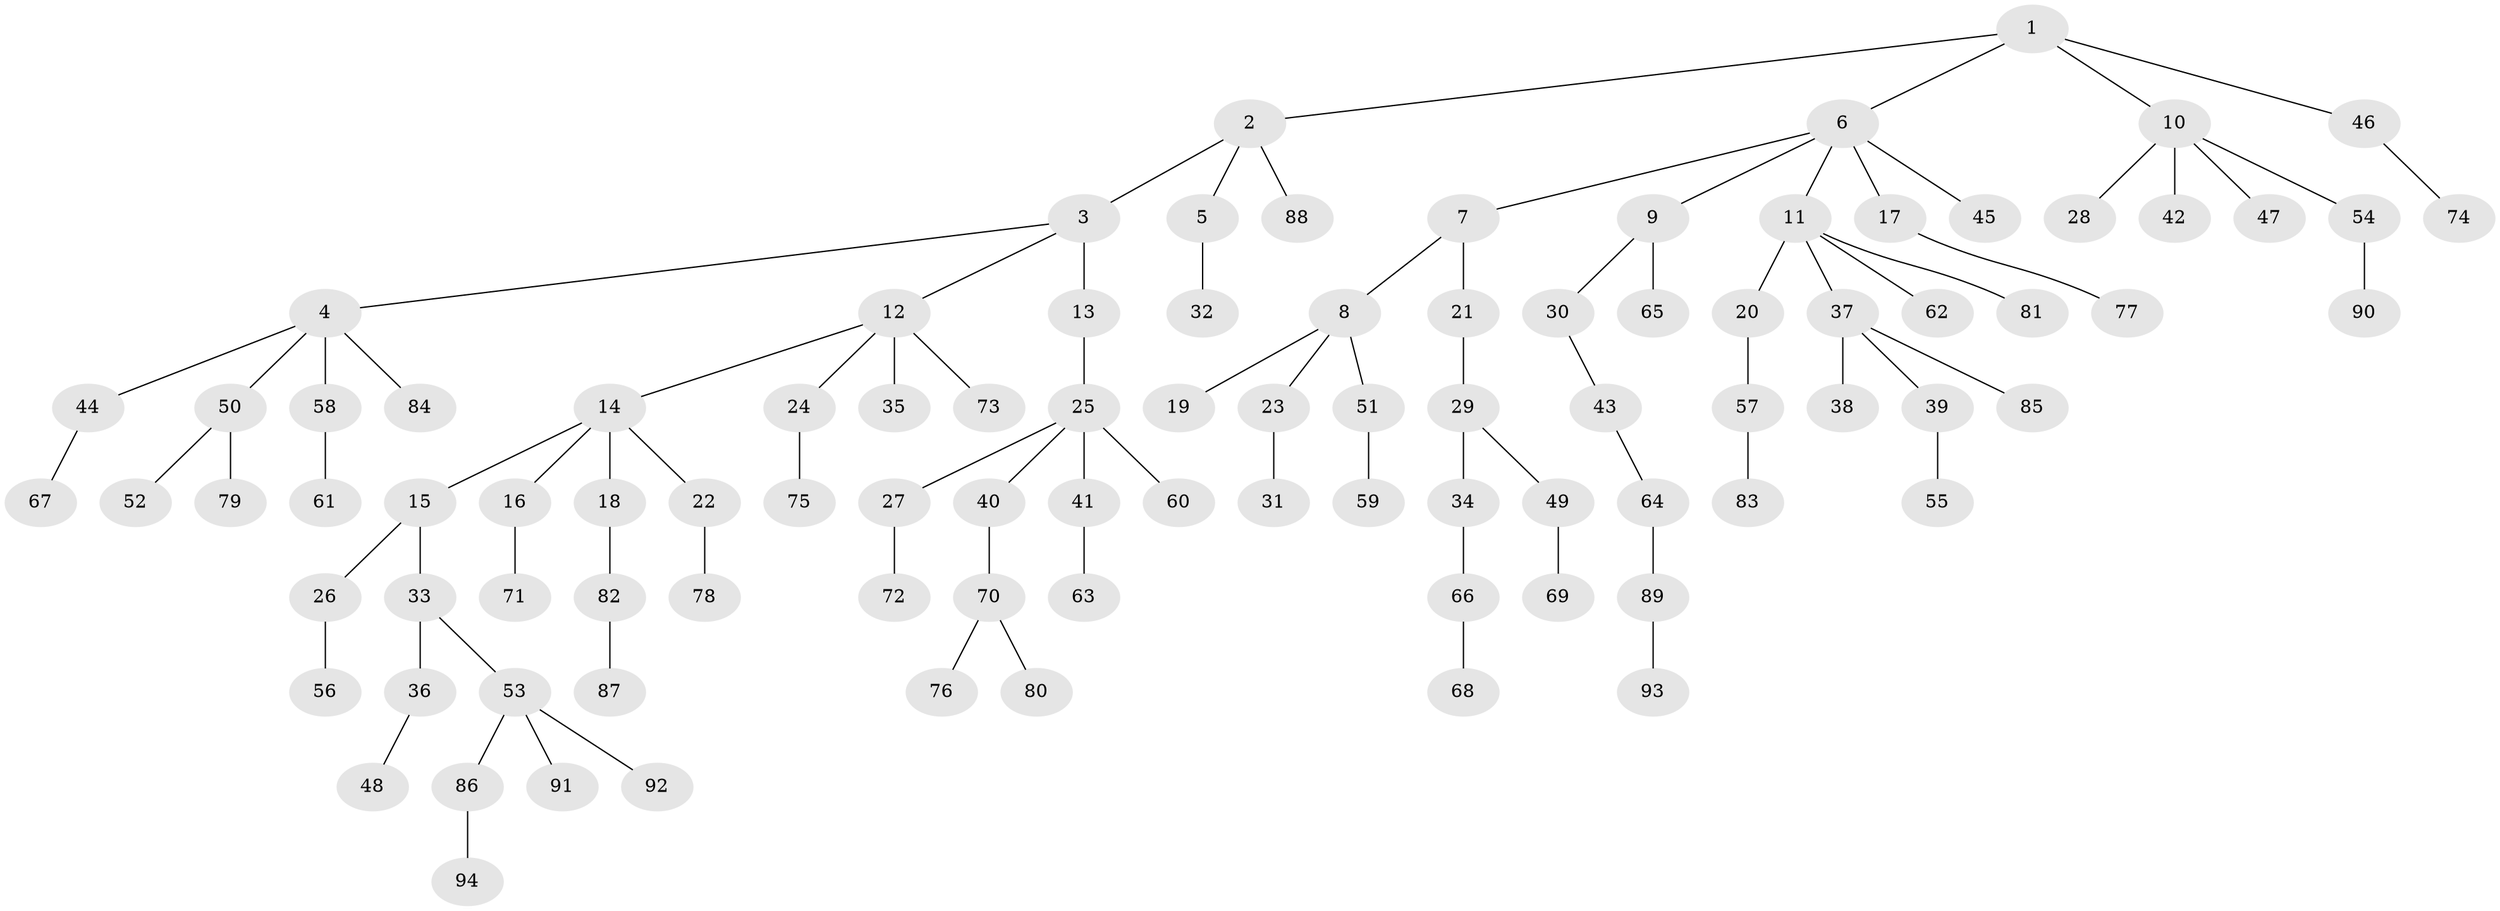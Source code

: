 // Generated by graph-tools (version 1.1) at 2025/02/03/09/25 03:02:30]
// undirected, 94 vertices, 93 edges
graph export_dot {
graph [start="1"]
  node [color=gray90,style=filled];
  1;
  2;
  3;
  4;
  5;
  6;
  7;
  8;
  9;
  10;
  11;
  12;
  13;
  14;
  15;
  16;
  17;
  18;
  19;
  20;
  21;
  22;
  23;
  24;
  25;
  26;
  27;
  28;
  29;
  30;
  31;
  32;
  33;
  34;
  35;
  36;
  37;
  38;
  39;
  40;
  41;
  42;
  43;
  44;
  45;
  46;
  47;
  48;
  49;
  50;
  51;
  52;
  53;
  54;
  55;
  56;
  57;
  58;
  59;
  60;
  61;
  62;
  63;
  64;
  65;
  66;
  67;
  68;
  69;
  70;
  71;
  72;
  73;
  74;
  75;
  76;
  77;
  78;
  79;
  80;
  81;
  82;
  83;
  84;
  85;
  86;
  87;
  88;
  89;
  90;
  91;
  92;
  93;
  94;
  1 -- 2;
  1 -- 6;
  1 -- 10;
  1 -- 46;
  2 -- 3;
  2 -- 5;
  2 -- 88;
  3 -- 4;
  3 -- 12;
  3 -- 13;
  4 -- 44;
  4 -- 50;
  4 -- 58;
  4 -- 84;
  5 -- 32;
  6 -- 7;
  6 -- 9;
  6 -- 11;
  6 -- 17;
  6 -- 45;
  7 -- 8;
  7 -- 21;
  8 -- 19;
  8 -- 23;
  8 -- 51;
  9 -- 30;
  9 -- 65;
  10 -- 28;
  10 -- 42;
  10 -- 47;
  10 -- 54;
  11 -- 20;
  11 -- 37;
  11 -- 62;
  11 -- 81;
  12 -- 14;
  12 -- 24;
  12 -- 35;
  12 -- 73;
  13 -- 25;
  14 -- 15;
  14 -- 16;
  14 -- 18;
  14 -- 22;
  15 -- 26;
  15 -- 33;
  16 -- 71;
  17 -- 77;
  18 -- 82;
  20 -- 57;
  21 -- 29;
  22 -- 78;
  23 -- 31;
  24 -- 75;
  25 -- 27;
  25 -- 40;
  25 -- 41;
  25 -- 60;
  26 -- 56;
  27 -- 72;
  29 -- 34;
  29 -- 49;
  30 -- 43;
  33 -- 36;
  33 -- 53;
  34 -- 66;
  36 -- 48;
  37 -- 38;
  37 -- 39;
  37 -- 85;
  39 -- 55;
  40 -- 70;
  41 -- 63;
  43 -- 64;
  44 -- 67;
  46 -- 74;
  49 -- 69;
  50 -- 52;
  50 -- 79;
  51 -- 59;
  53 -- 86;
  53 -- 91;
  53 -- 92;
  54 -- 90;
  57 -- 83;
  58 -- 61;
  64 -- 89;
  66 -- 68;
  70 -- 76;
  70 -- 80;
  82 -- 87;
  86 -- 94;
  89 -- 93;
}
